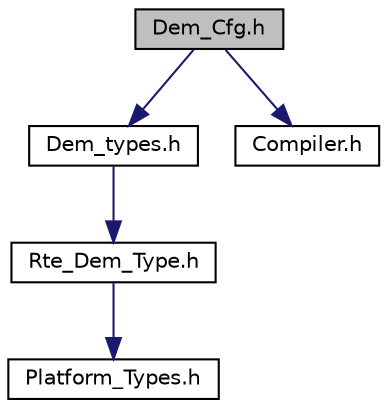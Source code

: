 digraph "Dem_Cfg.h"
{
 // LATEX_PDF_SIZE
  edge [fontname="Helvetica",fontsize="10",labelfontname="Helvetica",labelfontsize="10"];
  node [fontname="Helvetica",fontsize="10",shape=record];
  Node1 [label="Dem_Cfg.h",height=0.2,width=0.4,color="black", fillcolor="grey75", style="filled", fontcolor="black",tooltip=" "];
  Node1 -> Node2 [color="midnightblue",fontsize="10",style="solid",fontname="Helvetica"];
  Node2 [label="Dem_types.h",height=0.2,width=0.4,color="black", fillcolor="white", style="filled",URL="$_dem___types_8h.html",tooltip=" "];
  Node2 -> Node3 [color="midnightblue",fontsize="10",style="solid",fontname="Helvetica"];
  Node3 [label="Rte_Dem_Type.h",height=0.2,width=0.4,color="black", fillcolor="white", style="filled",URL="$_rte___dem___type_8h.html",tooltip=" "];
  Node3 -> Node4 [color="midnightblue",fontsize="10",style="solid",fontname="Helvetica"];
  Node4 [label="Platform_Types.h",height=0.2,width=0.4,color="black", fillcolor="white", style="filled",URL="$_platform___types_8h.html",tooltip=" "];
  Node1 -> Node5 [color="midnightblue",fontsize="10",style="solid",fontname="Helvetica"];
  Node5 [label="Compiler.h",height=0.2,width=0.4,color="black", fillcolor="white", style="filled",URL="$_compiler_8h.html",tooltip=" "];
}
